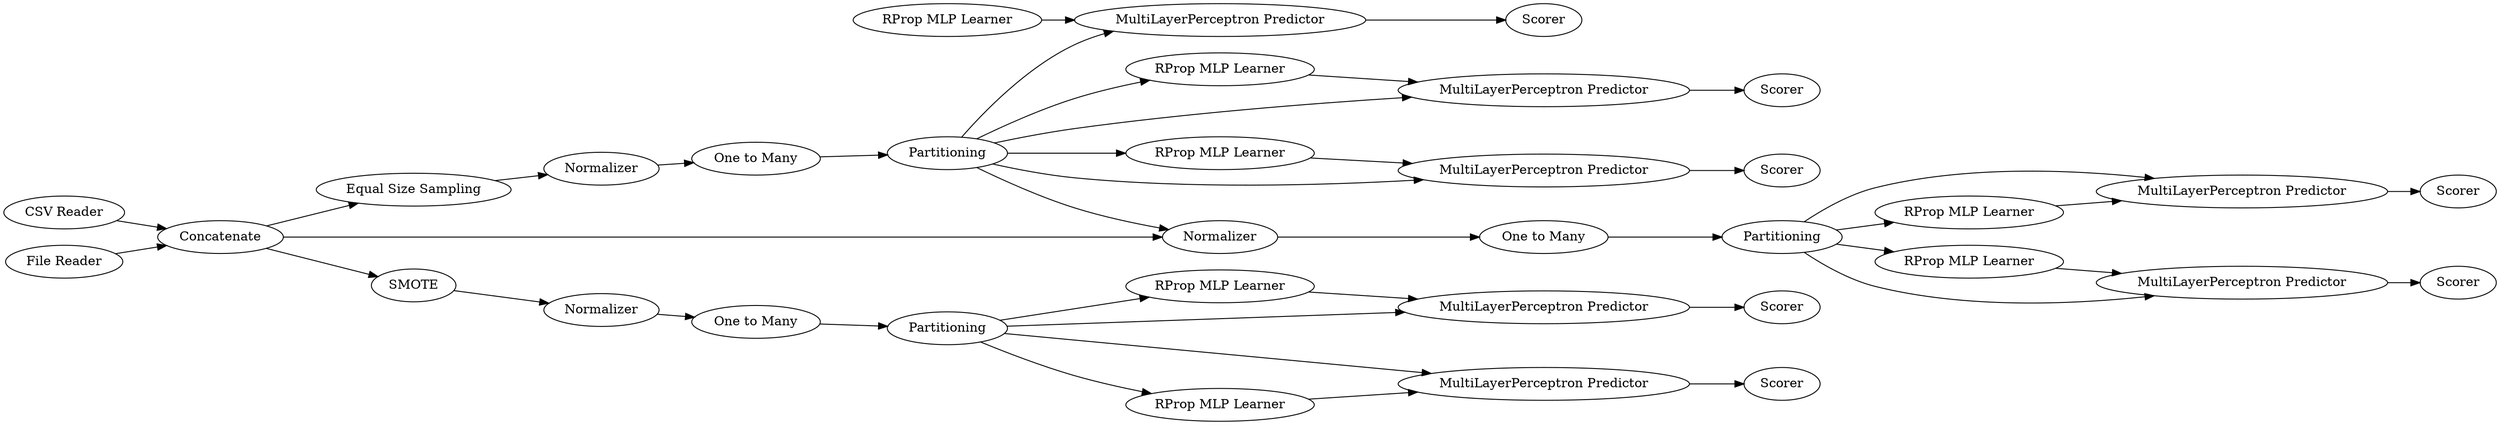 digraph {
	11 [label="CSV Reader"]
	12 [label="File Reader"]
	13 [label=Concatenate]
	20 [label="Equal Size Sampling"]
	21 [label=Scorer]
	22 [label=Normalizer]
	23 [label="MultiLayerPerceptron Predictor"]
	24 [label="One to Many"]
	25 [label=Partitioning]
	26 [label="RProp MLP Learner"]
	28 [label="MultiLayerPerceptron Predictor"]
	29 [label=Scorer]
	30 [label=Scorer]
	31 [label="RProp MLP Learner"]
	32 [label="MultiLayerPerceptron Predictor"]
	33 [label=SMOTE]
	5 [label=Scorer]
	6 [label=Normalizer]
	10 [label=Partitioning]
	14 [label="MultiLayerPerceptron Predictor"]
	15 [label="RProp MLP Learner"]
	16 [label="One to Many"]
	17 [label="RProp MLP Learner"]
	18 [label=Scorer]
	19 [label="MultiLayerPerceptron Predictor"]
	27 [label="RProp MLP Learner"]
	35 [label="One to Many"]
	36 [label=Partitioning]
	37 [label=Normalizer]
	38 [label=Scorer]
	39 [label="RProp MLP Learner"]
	40 [label="MultiLayerPerceptron Predictor"]
	41 [label="RProp MLP Learner"]
	42 [label=Scorer]
	43 [label="MultiLayerPerceptron Predictor"]
	6 -> 16
	10 -> 14
	10 -> 15
	10 -> 19
	10 -> 17
	14 -> 5
	15 -> 14
	16 -> 10
	17 -> 19
	19 -> 18
	11 -> 13
	12 -> 13
	13 -> 20
	13 -> 33
	13 -> 6
	20 -> 22
	22 -> 24
	23 -> 29
	24 -> 25
	25 -> 23
	25 -> 28
	25 -> 26
	25 -> 31
	25 -> 32
	25 -> 6
	26 -> 28
	28 -> 21
	31 -> 32
	32 -> 30
	33 -> 37
	27 -> 23
	35 -> 36
	36 -> 39
	36 -> 41
	36 -> 43
	36 -> 40
	37 -> 35
	39 -> 43
	40 -> 42
	41 -> 40
	43 -> 38
	rankdir=LR
}
